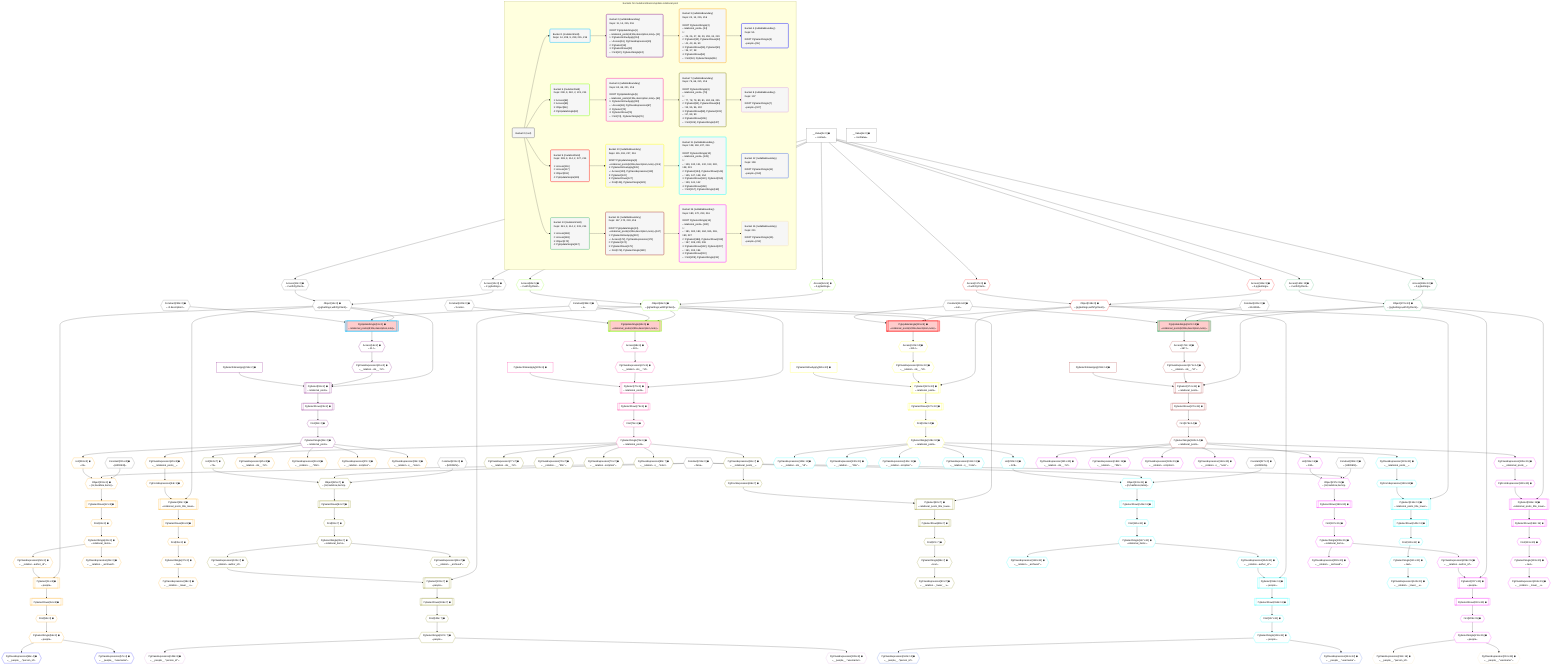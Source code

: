 %%{init: {'themeVariables': { 'fontSize': '12px'}}}%%
graph TD
    classDef path fill:#eee,stroke:#000,color:#000
    classDef plan fill:#fff,stroke-width:1px,color:#000
    classDef itemplan fill:#fff,stroke-width:2px,color:#000
    classDef unbatchedplan fill:#dff,stroke-width:1px,color:#000
    classDef sideeffectplan fill:#fcc,stroke-width:2px,color:#000
    classDef bucket fill:#f6f6f6,color:#000,stroke-width:2px,text-align:left


    %% plan dependencies
    Object14{{"Object[14∈0] ➊<br />ᐸ{pgSettings,withPgClient}ᐳ"}}:::plan
    Access12{{"Access[12∈0] ➊<br />ᐸ2.pgSettingsᐳ"}}:::plan
    Access13{{"Access[13∈0] ➊<br />ᐸ2.withPgClientᐳ"}}:::plan
    Access12 & Access13 --> Object14
    __Value2["__Value[2∈0] ➊<br />ᐸcontextᐳ"]:::plan
    __Value2 --> Access12
    __Value2 --> Access13
    __Value4["__Value[4∈0] ➊<br />ᐸrootValueᐳ"]:::plan
    Constant114{{"Constant[114∈0] ➊<br />ᐸnullᐳ"}}:::plan
    Constant215{{"Constant[215∈0] ➊<br />ᐸ[HIDDEN]ᐳ"}}:::plan
    Constant216{{"Constant[216∈0] ➊<br />ᐸfalseᐳ"}}:::plan
    Constant221{{"Constant[221∈0] ➊<br />ᐸ[HIDDEN]ᐳ"}}:::plan
    Constant227{{"Constant[227∈0] ➊<br />ᐸ[HIDDEN]ᐳ"}}:::plan
    Constant233{{"Constant[233∈0] ➊<br />ᐸ[HIDDEN]ᐳ"}}:::plan
    Constant238{{"Constant[238∈0] ➊<br />ᐸ4ᐳ"}}:::plan
    Constant239{{"Constant[239∈0] ➊<br />ᐸ'A description'ᐳ"}}:::plan
    Constant240{{"Constant[240∈0] ➊<br />ᐸ'A note'ᐳ"}}:::plan
    Constant241{{"Constant[241∈0] ➊<br />ᐸ3141592ᐳ"}}:::plan
    PgUpdateSingle11[["PgUpdateSingle[11∈1] ➊<br />ᐸrelational_posts(id;title,description,note)ᐳ"]]:::sideeffectplan
    Object14 & Constant238 & Constant239 --> PgUpdateSingle11
    PgSelect18[["PgSelect[18∈2] ➊<br />ᐸrelational_postsᐳ"]]:::plan
    PgClassExpression15{{"PgClassExpression[15∈2] ➊<br />ᐸ__relation...sts__.”id”ᐳ"}}:::plan
    PgSelectInlineApply214["PgSelectInlineApply[214∈2] ➊"]:::plan
    Object14 & PgClassExpression15 & PgSelectInlineApply214 --> PgSelect18
    Access16{{"Access[16∈2] ➊<br />ᐸ11.tᐳ"}}:::plan
    Access16 --> PgClassExpression15
    PgUpdateSingle11 --> Access16
    First22{{"First[22∈2] ➊"}}:::plan
    PgSelectRows23[["PgSelectRows[23∈2] ➊"]]:::plan
    PgSelectRows23 --> First22
    PgSelect18 --> PgSelectRows23
    PgSelectSingle24{{"PgSelectSingle[24∈2] ➊<br />ᐸrelational_postsᐳ"}}:::plan
    First22 --> PgSelectSingle24
    Object219{{"Object[219∈3] ➊<br />ᐸ{m,hasMore,items}ᐳ"}}:::plan
    List218{{"List[218∈3] ➊<br />ᐸ24ᐳ"}}:::plan
    Constant215 & Constant216 & List218 --> Object219
    PgSelect30[["PgSelect[30∈3] ➊<br />ᐸrelational_posts_title_lowerᐳ"]]:::plan
    PgFromExpression34{{"PgFromExpression[34∈3] ➊"}}:::plan
    Object14 & PgFromExpression34 --> PgSelect30
    PgSelect51[["PgSelect[51∈3] ➊<br />ᐸpeopleᐳ"]]:::plan
    PgClassExpression50{{"PgClassExpression[50∈3] ➊<br />ᐸ__relation...author_id”ᐳ"}}:::plan
    Object14 & PgClassExpression50 --> PgSelect51
    PgClassExpression25{{"PgClassExpression[25∈3] ➊<br />ᐸ__relation...sts__.”id”ᐳ"}}:::plan
    PgSelectSingle24 --> PgClassExpression25
    PgClassExpression26{{"PgClassExpression[26∈3] ➊<br />ᐸ__relation...__.”title”ᐳ"}}:::plan
    PgSelectSingle24 --> PgClassExpression26
    PgClassExpression27{{"PgClassExpression[27∈3] ➊<br />ᐸ__relation...scription”ᐳ"}}:::plan
    PgSelectSingle24 --> PgClassExpression27
    PgClassExpression28{{"PgClassExpression[28∈3] ➊<br />ᐸ__relation...s__.”note”ᐳ"}}:::plan
    PgSelectSingle24 --> PgClassExpression28
    PgClassExpression29{{"PgClassExpression[29∈3] ➊<br />ᐸ__relational_posts__ᐳ"}}:::plan
    PgSelectSingle24 --> PgClassExpression29
    PgClassExpression29 --> PgFromExpression34
    First35{{"First[35∈3] ➊"}}:::plan
    PgSelectRows36[["PgSelectRows[36∈3] ➊"]]:::plan
    PgSelectRows36 --> First35
    PgSelect30 --> PgSelectRows36
    PgSelectSingle37{{"PgSelectSingle[37∈3] ➊<br />ᐸtextᐳ"}}:::plan
    First35 --> PgSelectSingle37
    PgClassExpression38{{"PgClassExpression[38∈3] ➊<br />ᐸ__relation..._lower__.vᐳ"}}:::plan
    PgSelectSingle37 --> PgClassExpression38
    First41{{"First[41∈3] ➊"}}:::plan
    PgSelectRows42[["PgSelectRows[42∈3] ➊"]]:::plan
    PgSelectRows42 --> First41
    Object219 --> PgSelectRows42
    PgSelectSingle43{{"PgSelectSingle[43∈3] ➊<br />ᐸrelational_itemsᐳ"}}:::plan
    First41 --> PgSelectSingle43
    PgClassExpression44{{"PgClassExpression[44∈3] ➊<br />ᐸ__relation..._archived”ᐳ"}}:::plan
    PgSelectSingle43 --> PgClassExpression44
    PgSelectSingle43 --> PgClassExpression50
    First53{{"First[53∈3] ➊"}}:::plan
    PgSelectRows54[["PgSelectRows[54∈3] ➊"]]:::plan
    PgSelectRows54 --> First53
    PgSelect51 --> PgSelectRows54
    PgSelectSingle55{{"PgSelectSingle[55∈3] ➊<br />ᐸpeopleᐳ"}}:::plan
    First53 --> PgSelectSingle55
    PgSelectSingle24 --> List218
    PgClassExpression56{{"PgClassExpression[56∈4] ➊<br />ᐸ__people__.”person_id”ᐳ"}}:::plan
    PgSelectSingle55 --> PgClassExpression56
    PgClassExpression57{{"PgClassExpression[57∈4] ➊<br />ᐸ__people__.”username”ᐳ"}}:::plan
    PgSelectSingle55 --> PgClassExpression57
    PgUpdateSingle63[["PgUpdateSingle[63∈5] ➊<br />ᐸrelational_posts(id;title,description,note)ᐳ"]]:::sideeffectplan
    Object66{{"Object[66∈5] ➊<br />ᐸ{pgSettings,withPgClient}ᐳ"}}:::plan
    Object66 & Constant238 & Constant240 --> PgUpdateSingle63
    Access64{{"Access[64∈5] ➊<br />ᐸ2.pgSettingsᐳ"}}:::plan
    Access65{{"Access[65∈5] ➊<br />ᐸ2.withPgClientᐳ"}}:::plan
    Access64 & Access65 --> Object66
    __Value2 --> Access64
    __Value2 --> Access65
    PgSelect70[["PgSelect[70∈6] ➊<br />ᐸrelational_postsᐳ"]]:::plan
    PgClassExpression67{{"PgClassExpression[67∈6] ➊<br />ᐸ__relation...sts__.”id”ᐳ"}}:::plan
    PgSelectInlineApply220["PgSelectInlineApply[220∈6] ➊"]:::plan
    Object66 & PgClassExpression67 & PgSelectInlineApply220 --> PgSelect70
    Access68{{"Access[68∈6] ➊<br />ᐸ63.tᐳ"}}:::plan
    Access68 --> PgClassExpression67
    PgUpdateSingle63 --> Access68
    First74{{"First[74∈6] ➊"}}:::plan
    PgSelectRows75[["PgSelectRows[75∈6] ➊"]]:::plan
    PgSelectRows75 --> First74
    PgSelect70 --> PgSelectRows75
    PgSelectSingle76{{"PgSelectSingle[76∈6] ➊<br />ᐸrelational_postsᐳ"}}:::plan
    First74 --> PgSelectSingle76
    Object225{{"Object[225∈7] ➊<br />ᐸ{m,hasMore,items}ᐳ"}}:::plan
    List224{{"List[224∈7] ➊<br />ᐸ76ᐳ"}}:::plan
    Constant221 & Constant216 & List224 --> Object225
    PgSelect82[["PgSelect[82∈7] ➊<br />ᐸrelational_posts_title_lowerᐳ"]]:::plan
    PgFromExpression86{{"PgFromExpression[86∈7] ➊"}}:::plan
    Object66 & PgFromExpression86 --> PgSelect82
    PgSelect103[["PgSelect[103∈7] ➊<br />ᐸpeopleᐳ"]]:::plan
    PgClassExpression102{{"PgClassExpression[102∈7] ➊<br />ᐸ__relation...author_id”ᐳ"}}:::plan
    Object66 & PgClassExpression102 --> PgSelect103
    PgClassExpression77{{"PgClassExpression[77∈7] ➊<br />ᐸ__relation...sts__.”id”ᐳ"}}:::plan
    PgSelectSingle76 --> PgClassExpression77
    PgClassExpression78{{"PgClassExpression[78∈7] ➊<br />ᐸ__relation...__.”title”ᐳ"}}:::plan
    PgSelectSingle76 --> PgClassExpression78
    PgClassExpression79{{"PgClassExpression[79∈7] ➊<br />ᐸ__relation...scription”ᐳ"}}:::plan
    PgSelectSingle76 --> PgClassExpression79
    PgClassExpression80{{"PgClassExpression[80∈7] ➊<br />ᐸ__relation...s__.”note”ᐳ"}}:::plan
    PgSelectSingle76 --> PgClassExpression80
    PgClassExpression81{{"PgClassExpression[81∈7] ➊<br />ᐸ__relational_posts__ᐳ"}}:::plan
    PgSelectSingle76 --> PgClassExpression81
    PgClassExpression81 --> PgFromExpression86
    First87{{"First[87∈7] ➊"}}:::plan
    PgSelectRows88[["PgSelectRows[88∈7] ➊"]]:::plan
    PgSelectRows88 --> First87
    PgSelect82 --> PgSelectRows88
    PgSelectSingle89{{"PgSelectSingle[89∈7] ➊<br />ᐸtextᐳ"}}:::plan
    First87 --> PgSelectSingle89
    PgClassExpression90{{"PgClassExpression[90∈7] ➊<br />ᐸ__relation..._lower__.vᐳ"}}:::plan
    PgSelectSingle89 --> PgClassExpression90
    First93{{"First[93∈7] ➊"}}:::plan
    PgSelectRows94[["PgSelectRows[94∈7] ➊"]]:::plan
    PgSelectRows94 --> First93
    Object225 --> PgSelectRows94
    PgSelectSingle95{{"PgSelectSingle[95∈7] ➊<br />ᐸrelational_itemsᐳ"}}:::plan
    First93 --> PgSelectSingle95
    PgClassExpression96{{"PgClassExpression[96∈7] ➊<br />ᐸ__relation..._archived”ᐳ"}}:::plan
    PgSelectSingle95 --> PgClassExpression96
    PgSelectSingle95 --> PgClassExpression102
    First105{{"First[105∈7] ➊"}}:::plan
    PgSelectRows106[["PgSelectRows[106∈7] ➊"]]:::plan
    PgSelectRows106 --> First105
    PgSelect103 --> PgSelectRows106
    PgSelectSingle107{{"PgSelectSingle[107∈7] ➊<br />ᐸpeopleᐳ"}}:::plan
    First105 --> PgSelectSingle107
    PgSelectSingle76 --> List224
    PgClassExpression108{{"PgClassExpression[108∈8] ➊<br />ᐸ__people__.”person_id”ᐳ"}}:::plan
    PgSelectSingle107 --> PgClassExpression108
    PgClassExpression109{{"PgClassExpression[109∈8] ➊<br />ᐸ__people__.”username”ᐳ"}}:::plan
    PgSelectSingle107 --> PgClassExpression109
    PgUpdateSingle115[["PgUpdateSingle[115∈9] ➊<br />ᐸrelational_posts(id;title,description,note)ᐳ"]]:::sideeffectplan
    Object118{{"Object[118∈9] ➊<br />ᐸ{pgSettings,withPgClient}ᐳ"}}:::plan
    Object118 & Constant238 & Constant114 --> PgUpdateSingle115
    Access116{{"Access[116∈9] ➊<br />ᐸ2.pgSettingsᐳ"}}:::plan
    Access117{{"Access[117∈9] ➊<br />ᐸ2.withPgClientᐳ"}}:::plan
    Access116 & Access117 --> Object118
    __Value2 --> Access116
    __Value2 --> Access117
    PgSelect122[["PgSelect[122∈10] ➊<br />ᐸrelational_postsᐳ"]]:::plan
    PgClassExpression119{{"PgClassExpression[119∈10] ➊<br />ᐸ__relation...sts__.”id”ᐳ"}}:::plan
    PgSelectInlineApply226["PgSelectInlineApply[226∈10] ➊"]:::plan
    Object118 & PgClassExpression119 & PgSelectInlineApply226 --> PgSelect122
    Access120{{"Access[120∈10] ➊<br />ᐸ115.tᐳ"}}:::plan
    Access120 --> PgClassExpression119
    PgUpdateSingle115 --> Access120
    First126{{"First[126∈10] ➊"}}:::plan
    PgSelectRows127[["PgSelectRows[127∈10] ➊"]]:::plan
    PgSelectRows127 --> First126
    PgSelect122 --> PgSelectRows127
    PgSelectSingle128{{"PgSelectSingle[128∈10] ➊<br />ᐸrelational_postsᐳ"}}:::plan
    First126 --> PgSelectSingle128
    Object231{{"Object[231∈11] ➊<br />ᐸ{m,hasMore,items}ᐳ"}}:::plan
    List230{{"List[230∈11] ➊<br />ᐸ128ᐳ"}}:::plan
    Constant227 & Constant216 & List230 --> Object231
    PgSelect134[["PgSelect[134∈11] ➊<br />ᐸrelational_posts_title_lowerᐳ"]]:::plan
    PgFromExpression138{{"PgFromExpression[138∈11] ➊"}}:::plan
    Object118 & PgFromExpression138 --> PgSelect134
    PgSelect155[["PgSelect[155∈11] ➊<br />ᐸpeopleᐳ"]]:::plan
    PgClassExpression154{{"PgClassExpression[154∈11] ➊<br />ᐸ__relation...author_id”ᐳ"}}:::plan
    Object118 & PgClassExpression154 --> PgSelect155
    PgClassExpression129{{"PgClassExpression[129∈11] ➊<br />ᐸ__relation...sts__.”id”ᐳ"}}:::plan
    PgSelectSingle128 --> PgClassExpression129
    PgClassExpression130{{"PgClassExpression[130∈11] ➊<br />ᐸ__relation...__.”title”ᐳ"}}:::plan
    PgSelectSingle128 --> PgClassExpression130
    PgClassExpression131{{"PgClassExpression[131∈11] ➊<br />ᐸ__relation...scription”ᐳ"}}:::plan
    PgSelectSingle128 --> PgClassExpression131
    PgClassExpression132{{"PgClassExpression[132∈11] ➊<br />ᐸ__relation...s__.”note”ᐳ"}}:::plan
    PgSelectSingle128 --> PgClassExpression132
    PgClassExpression133{{"PgClassExpression[133∈11] ➊<br />ᐸ__relational_posts__ᐳ"}}:::plan
    PgSelectSingle128 --> PgClassExpression133
    PgClassExpression133 --> PgFromExpression138
    First139{{"First[139∈11] ➊"}}:::plan
    PgSelectRows140[["PgSelectRows[140∈11] ➊"]]:::plan
    PgSelectRows140 --> First139
    PgSelect134 --> PgSelectRows140
    PgSelectSingle141{{"PgSelectSingle[141∈11] ➊<br />ᐸtextᐳ"}}:::plan
    First139 --> PgSelectSingle141
    PgClassExpression142{{"PgClassExpression[142∈11] ➊<br />ᐸ__relation..._lower__.vᐳ"}}:::plan
    PgSelectSingle141 --> PgClassExpression142
    First145{{"First[145∈11] ➊"}}:::plan
    PgSelectRows146[["PgSelectRows[146∈11] ➊"]]:::plan
    PgSelectRows146 --> First145
    Object231 --> PgSelectRows146
    PgSelectSingle147{{"PgSelectSingle[147∈11] ➊<br />ᐸrelational_itemsᐳ"}}:::plan
    First145 --> PgSelectSingle147
    PgClassExpression148{{"PgClassExpression[148∈11] ➊<br />ᐸ__relation..._archived”ᐳ"}}:::plan
    PgSelectSingle147 --> PgClassExpression148
    PgSelectSingle147 --> PgClassExpression154
    First157{{"First[157∈11] ➊"}}:::plan
    PgSelectRows158[["PgSelectRows[158∈11] ➊"]]:::plan
    PgSelectRows158 --> First157
    PgSelect155 --> PgSelectRows158
    PgSelectSingle159{{"PgSelectSingle[159∈11] ➊<br />ᐸpeopleᐳ"}}:::plan
    First157 --> PgSelectSingle159
    PgSelectSingle128 --> List230
    PgClassExpression160{{"PgClassExpression[160∈12] ➊<br />ᐸ__people__.”person_id”ᐳ"}}:::plan
    PgSelectSingle159 --> PgClassExpression160
    PgClassExpression161{{"PgClassExpression[161∈12] ➊<br />ᐸ__people__.”username”ᐳ"}}:::plan
    PgSelectSingle159 --> PgClassExpression161
    PgUpdateSingle167[["PgUpdateSingle[167∈13] ➊<br />ᐸrelational_posts(id;title,description,note)ᐳ"]]:::sideeffectplan
    Object170{{"Object[170∈13] ➊<br />ᐸ{pgSettings,withPgClient}ᐳ"}}:::plan
    Object170 & Constant241 & Constant114 --> PgUpdateSingle167
    Access168{{"Access[168∈13] ➊<br />ᐸ2.pgSettingsᐳ"}}:::plan
    Access169{{"Access[169∈13] ➊<br />ᐸ2.withPgClientᐳ"}}:::plan
    Access168 & Access169 --> Object170
    __Value2 --> Access168
    __Value2 --> Access169
    PgSelect174[["PgSelect[174∈14] ➊<br />ᐸrelational_postsᐳ"]]:::plan
    PgClassExpression171{{"PgClassExpression[171∈14] ➊<br />ᐸ__relation...sts__.”id”ᐳ"}}:::plan
    PgSelectInlineApply232["PgSelectInlineApply[232∈14] ➊"]:::plan
    Object170 & PgClassExpression171 & PgSelectInlineApply232 --> PgSelect174
    Access172{{"Access[172∈14] ➊<br />ᐸ167.tᐳ"}}:::plan
    Access172 --> PgClassExpression171
    PgUpdateSingle167 --> Access172
    First178{{"First[178∈14] ➊"}}:::plan
    PgSelectRows179[["PgSelectRows[179∈14] ➊"]]:::plan
    PgSelectRows179 --> First178
    PgSelect174 --> PgSelectRows179
    PgSelectSingle180{{"PgSelectSingle[180∈14] ➊<br />ᐸrelational_postsᐳ"}}:::plan
    First178 --> PgSelectSingle180
    Object237{{"Object[237∈15] ➊<br />ᐸ{m,hasMore,items}ᐳ"}}:::plan
    List236{{"List[236∈15] ➊<br />ᐸ180ᐳ"}}:::plan
    Constant233 & Constant216 & List236 --> Object237
    PgSelect186[["PgSelect[186∈15] ➊<br />ᐸrelational_posts_title_lowerᐳ"]]:::plan
    PgFromExpression190{{"PgFromExpression[190∈15] ➊"}}:::plan
    Object170 & PgFromExpression190 --> PgSelect186
    PgSelect207[["PgSelect[207∈15] ➊<br />ᐸpeopleᐳ"]]:::plan
    PgClassExpression206{{"PgClassExpression[206∈15] ➊<br />ᐸ__relation...author_id”ᐳ"}}:::plan
    Object170 & PgClassExpression206 --> PgSelect207
    PgClassExpression181{{"PgClassExpression[181∈15] ➊<br />ᐸ__relation...sts__.”id”ᐳ"}}:::plan
    PgSelectSingle180 --> PgClassExpression181
    PgClassExpression182{{"PgClassExpression[182∈15] ➊<br />ᐸ__relation...__.”title”ᐳ"}}:::plan
    PgSelectSingle180 --> PgClassExpression182
    PgClassExpression183{{"PgClassExpression[183∈15] ➊<br />ᐸ__relation...scription”ᐳ"}}:::plan
    PgSelectSingle180 --> PgClassExpression183
    PgClassExpression184{{"PgClassExpression[184∈15] ➊<br />ᐸ__relation...s__.”note”ᐳ"}}:::plan
    PgSelectSingle180 --> PgClassExpression184
    PgClassExpression185{{"PgClassExpression[185∈15] ➊<br />ᐸ__relational_posts__ᐳ"}}:::plan
    PgSelectSingle180 --> PgClassExpression185
    PgClassExpression185 --> PgFromExpression190
    First191{{"First[191∈15] ➊"}}:::plan
    PgSelectRows192[["PgSelectRows[192∈15] ➊"]]:::plan
    PgSelectRows192 --> First191
    PgSelect186 --> PgSelectRows192
    PgSelectSingle193{{"PgSelectSingle[193∈15] ➊<br />ᐸtextᐳ"}}:::plan
    First191 --> PgSelectSingle193
    PgClassExpression194{{"PgClassExpression[194∈15] ➊<br />ᐸ__relation..._lower__.vᐳ"}}:::plan
    PgSelectSingle193 --> PgClassExpression194
    First197{{"First[197∈15] ➊"}}:::plan
    PgSelectRows198[["PgSelectRows[198∈15] ➊"]]:::plan
    PgSelectRows198 --> First197
    Object237 --> PgSelectRows198
    PgSelectSingle199{{"PgSelectSingle[199∈15] ➊<br />ᐸrelational_itemsᐳ"}}:::plan
    First197 --> PgSelectSingle199
    PgClassExpression200{{"PgClassExpression[200∈15] ➊<br />ᐸ__relation..._archived”ᐳ"}}:::plan
    PgSelectSingle199 --> PgClassExpression200
    PgSelectSingle199 --> PgClassExpression206
    First209{{"First[209∈15] ➊"}}:::plan
    PgSelectRows210[["PgSelectRows[210∈15] ➊"]]:::plan
    PgSelectRows210 --> First209
    PgSelect207 --> PgSelectRows210
    PgSelectSingle211{{"PgSelectSingle[211∈15] ➊<br />ᐸpeopleᐳ"}}:::plan
    First209 --> PgSelectSingle211
    PgSelectSingle180 --> List236
    PgClassExpression212{{"PgClassExpression[212∈16] ➊<br />ᐸ__people__.”person_id”ᐳ"}}:::plan
    PgSelectSingle211 --> PgClassExpression212
    PgClassExpression213{{"PgClassExpression[213∈16] ➊<br />ᐸ__people__.”username”ᐳ"}}:::plan
    PgSelectSingle211 --> PgClassExpression213

    %% define steps

    subgraph "Buckets for mutations/basics/update-relational-post"
    Bucket0("Bucket 0 (root)"):::bucket
    classDef bucket0 stroke:#696969
    class Bucket0,__Value2,__Value4,Access12,Access13,Object14,Constant114,Constant215,Constant216,Constant221,Constant227,Constant233,Constant238,Constant239,Constant240,Constant241 bucket0
    Bucket1("Bucket 1 (mutationField)<br />Deps: 14, 238, 9, 239, 215, 216"):::bucket
    classDef bucket1 stroke:#00bfff
    class Bucket1,PgUpdateSingle11 bucket1
    Bucket2("Bucket 2 (nullableBoundary)<br />Deps: 11, 14, 215, 216<br /><br />ROOT PgUpdateSingle{1}ᐸrelational_posts(id;title,description,note)ᐳ[11]<br />1: PgSelectInlineApply[214]<br />ᐳ: Access[16], PgClassExpression[15]<br />2: PgSelect[18]<br />3: PgSelectRows[23]<br />ᐳ: First[22], PgSelectSingle[24]"):::bucket
    classDef bucket2 stroke:#7f007f
    class Bucket2,PgClassExpression15,Access16,PgSelect18,First22,PgSelectRows23,PgSelectSingle24,PgSelectInlineApply214 bucket2
    Bucket3("Bucket 3 (nullableBoundary)<br />Deps: 24, 14, 215, 216<br /><br />ROOT PgSelectSingle{2}ᐸrelational_postsᐳ[24]<br />1: <br />ᐳ: 25, 26, 27, 28, 29, 218, 34, 219<br />2: PgSelect[30], PgSelectRows[42]<br />ᐳ: 41, 43, 44, 50<br />3: PgSelectRows[36], PgSelect[51]<br />ᐳ: 35, 37, 38<br />4: PgSelectRows[54]<br />ᐳ: First[53], PgSelectSingle[55]"):::bucket
    classDef bucket3 stroke:#ffa500
    class Bucket3,PgClassExpression25,PgClassExpression26,PgClassExpression27,PgClassExpression28,PgClassExpression29,PgSelect30,PgFromExpression34,First35,PgSelectRows36,PgSelectSingle37,PgClassExpression38,First41,PgSelectRows42,PgSelectSingle43,PgClassExpression44,PgClassExpression50,PgSelect51,First53,PgSelectRows54,PgSelectSingle55,List218,Object219 bucket3
    Bucket4("Bucket 4 (nullableBoundary)<br />Deps: 55<br /><br />ROOT PgSelectSingle{3}ᐸpeopleᐳ[55]"):::bucket
    classDef bucket4 stroke:#0000ff
    class Bucket4,PgClassExpression56,PgClassExpression57 bucket4
    Bucket5("Bucket 5 (mutationField)<br />Deps: 238, 9, 240, 2, 221, 216<br /><br />1: Access[64]<br />2: Access[65]<br />3: Object[66]<br />4: PgUpdateSingle[63]"):::bucket
    classDef bucket5 stroke:#7fff00
    class Bucket5,PgUpdateSingle63,Access64,Access65,Object66 bucket5
    Bucket6("Bucket 6 (nullableBoundary)<br />Deps: 63, 66, 221, 216<br /><br />ROOT PgUpdateSingle{5}ᐸrelational_posts(id;title,description,note)ᐳ[63]<br />1: PgSelectInlineApply[220]<br />ᐳ: Access[68], PgClassExpression[67]<br />2: PgSelect[70]<br />3: PgSelectRows[75]<br />ᐳ: First[74], PgSelectSingle[76]"):::bucket
    classDef bucket6 stroke:#ff1493
    class Bucket6,PgClassExpression67,Access68,PgSelect70,First74,PgSelectRows75,PgSelectSingle76,PgSelectInlineApply220 bucket6
    Bucket7("Bucket 7 (nullableBoundary)<br />Deps: 76, 66, 221, 216<br /><br />ROOT PgSelectSingle{6}ᐸrelational_postsᐳ[76]<br />1: <br />ᐳ: 77, 78, 79, 80, 81, 224, 86, 225<br />2: PgSelect[82], PgSelectRows[94]<br />ᐳ: 93, 95, 96, 102<br />3: PgSelectRows[88], PgSelect[103]<br />ᐳ: 87, 89, 90<br />4: PgSelectRows[106]<br />ᐳ: First[105], PgSelectSingle[107]"):::bucket
    classDef bucket7 stroke:#808000
    class Bucket7,PgClassExpression77,PgClassExpression78,PgClassExpression79,PgClassExpression80,PgClassExpression81,PgSelect82,PgFromExpression86,First87,PgSelectRows88,PgSelectSingle89,PgClassExpression90,First93,PgSelectRows94,PgSelectSingle95,PgClassExpression96,PgClassExpression102,PgSelect103,First105,PgSelectRows106,PgSelectSingle107,List224,Object225 bucket7
    Bucket8("Bucket 8 (nullableBoundary)<br />Deps: 107<br /><br />ROOT PgSelectSingle{7}ᐸpeopleᐳ[107]"):::bucket
    classDef bucket8 stroke:#dda0dd
    class Bucket8,PgClassExpression108,PgClassExpression109 bucket8
    Bucket9("Bucket 9 (mutationField)<br />Deps: 238, 9, 114, 2, 227, 216<br /><br />1: Access[116]<br />2: Access[117]<br />3: Object[118]<br />4: PgUpdateSingle[115]"):::bucket
    classDef bucket9 stroke:#ff0000
    class Bucket9,PgUpdateSingle115,Access116,Access117,Object118 bucket9
    Bucket10("Bucket 10 (nullableBoundary)<br />Deps: 115, 118, 227, 216<br /><br />ROOT PgUpdateSingle{9}ᐸrelational_posts(id;title,description,note)ᐳ[115]<br />1: PgSelectInlineApply[226]<br />ᐳ: Access[120], PgClassExpression[119]<br />2: PgSelect[122]<br />3: PgSelectRows[127]<br />ᐳ: First[126], PgSelectSingle[128]"):::bucket
    classDef bucket10 stroke:#ffff00
    class Bucket10,PgClassExpression119,Access120,PgSelect122,First126,PgSelectRows127,PgSelectSingle128,PgSelectInlineApply226 bucket10
    Bucket11("Bucket 11 (nullableBoundary)<br />Deps: 128, 118, 227, 216<br /><br />ROOT PgSelectSingle{10}ᐸrelational_postsᐳ[128]<br />1: <br />ᐳ: 129, 130, 131, 132, 133, 230, 138, 231<br />2: PgSelect[134], PgSelectRows[146]<br />ᐳ: 145, 147, 148, 154<br />3: PgSelectRows[140], PgSelect[155]<br />ᐳ: 139, 141, 142<br />4: PgSelectRows[158]<br />ᐳ: First[157], PgSelectSingle[159]"):::bucket
    classDef bucket11 stroke:#00ffff
    class Bucket11,PgClassExpression129,PgClassExpression130,PgClassExpression131,PgClassExpression132,PgClassExpression133,PgSelect134,PgFromExpression138,First139,PgSelectRows140,PgSelectSingle141,PgClassExpression142,First145,PgSelectRows146,PgSelectSingle147,PgClassExpression148,PgClassExpression154,PgSelect155,First157,PgSelectRows158,PgSelectSingle159,List230,Object231 bucket11
    Bucket12("Bucket 12 (nullableBoundary)<br />Deps: 159<br /><br />ROOT PgSelectSingle{11}ᐸpeopleᐳ[159]"):::bucket
    classDef bucket12 stroke:#4169e1
    class Bucket12,PgClassExpression160,PgClassExpression161 bucket12
    Bucket13("Bucket 13 (mutationField)<br />Deps: 241, 9, 114, 2, 233, 216<br /><br />1: Access[168]<br />2: Access[169]<br />3: Object[170]<br />4: PgUpdateSingle[167]"):::bucket
    classDef bucket13 stroke:#3cb371
    class Bucket13,PgUpdateSingle167,Access168,Access169,Object170 bucket13
    Bucket14("Bucket 14 (nullableBoundary)<br />Deps: 167, 170, 233, 216<br /><br />ROOT PgUpdateSingle{13}ᐸrelational_posts(id;title,description,note)ᐳ[167]<br />1: PgSelectInlineApply[232]<br />ᐳ: Access[172], PgClassExpression[171]<br />2: PgSelect[174]<br />3: PgSelectRows[179]<br />ᐳ: First[178], PgSelectSingle[180]"):::bucket
    classDef bucket14 stroke:#a52a2a
    class Bucket14,PgClassExpression171,Access172,PgSelect174,First178,PgSelectRows179,PgSelectSingle180,PgSelectInlineApply232 bucket14
    Bucket15("Bucket 15 (nullableBoundary)<br />Deps: 180, 170, 233, 216<br /><br />ROOT PgSelectSingle{14}ᐸrelational_postsᐳ[180]<br />1: <br />ᐳ: 181, 182, 183, 184, 185, 236, 190, 237<br />2: PgSelect[186], PgSelectRows[198]<br />ᐳ: 197, 199, 200, 206<br />3: PgSelectRows[192], PgSelect[207]<br />ᐳ: 191, 193, 194<br />4: PgSelectRows[210]<br />ᐳ: First[209], PgSelectSingle[211]"):::bucket
    classDef bucket15 stroke:#ff00ff
    class Bucket15,PgClassExpression181,PgClassExpression182,PgClassExpression183,PgClassExpression184,PgClassExpression185,PgSelect186,PgFromExpression190,First191,PgSelectRows192,PgSelectSingle193,PgClassExpression194,First197,PgSelectRows198,PgSelectSingle199,PgClassExpression200,PgClassExpression206,PgSelect207,First209,PgSelectRows210,PgSelectSingle211,List236,Object237 bucket15
    Bucket16("Bucket 16 (nullableBoundary)<br />Deps: 211<br /><br />ROOT PgSelectSingle{15}ᐸpeopleᐳ[211]"):::bucket
    classDef bucket16 stroke:#f5deb3
    class Bucket16,PgClassExpression212,PgClassExpression213 bucket16
    Bucket0 --> Bucket1 & Bucket5 & Bucket9 & Bucket13
    Bucket1 --> Bucket2
    Bucket2 --> Bucket3
    Bucket3 --> Bucket4
    Bucket5 --> Bucket6
    Bucket6 --> Bucket7
    Bucket7 --> Bucket8
    Bucket9 --> Bucket10
    Bucket10 --> Bucket11
    Bucket11 --> Bucket12
    Bucket13 --> Bucket14
    Bucket14 --> Bucket15
    Bucket15 --> Bucket16
    end